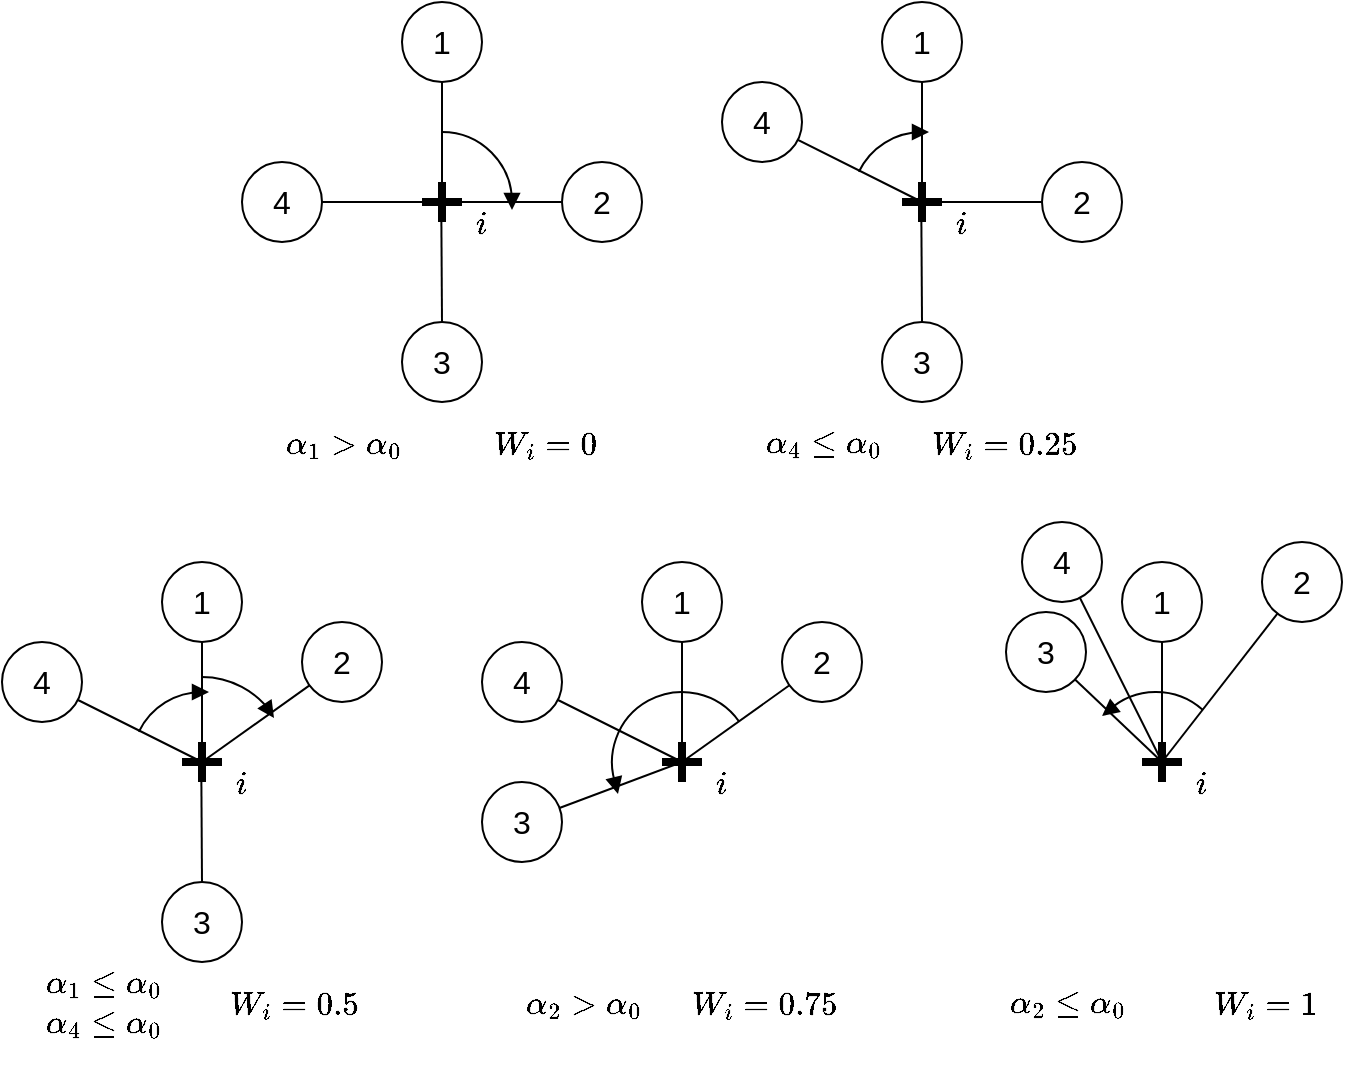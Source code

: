<mxfile version="13.7.9" type="device"><diagram id="-yv44PXL5Nks-hXIt3JO" name="Page-1"><mxGraphModel dx="2488" dy="995" grid="1" gridSize="10" guides="1" tooltips="1" connect="1" arrows="1" fold="1" page="1" pageScale="1" pageWidth="827" pageHeight="1169" math="1" shadow="0"><root><mxCell id="0"/><mxCell id="1" parent="0"/><mxCell id="H0KDDr5hWQIliegJw56Q-86" value="" style="verticalLabelPosition=bottom;verticalAlign=top;html=1;shape=mxgraph.basic.arc;startAngle=0;endAngle=0.155;gradientColor=none;fontFamily=Lucida Console;fontSize=16;perimeterSpacing=0;shadow=0;sketch=0;metaEdit=0;snapToPoint=0;startArrow=block" vertex="1" parent="1"><mxGeometry x="37.5" y="757.5" width="85" height="85" as="geometry"/></mxCell><mxCell id="H0KDDr5hWQIliegJw56Q-29" value="" style="endArrow=none;html=1;strokeWidth=1;exitX=0.5;exitY=0.5;exitDx=0;exitDy=0;exitPerimeter=0;" edge="1" parent="1" source="H0KDDr5hWQIliegJw56Q-26"><mxGeometry width="50" height="50" relative="1" as="geometry"><mxPoint x="380.0" y="520" as="sourcePoint"/><mxPoint x="440.0" y="520" as="targetPoint"/></mxGeometry></mxCell><mxCell id="H0KDDr5hWQIliegJw56Q-3" value="" style="group;verticalAlign=top;spacingLeft=18;" vertex="1" connectable="0" parent="1"><mxGeometry x="190" y="510" width="20" height="20" as="geometry"/></mxCell><mxCell id="H0KDDr5hWQIliegJw56Q-1" value="" style="endArrow=none;html=1;strokeWidth=4;arcSize=20;rounded=0;" edge="1" parent="H0KDDr5hWQIliegJw56Q-3"><mxGeometry width="50" height="50" relative="1" as="geometry"><mxPoint x="10" y="20" as="sourcePoint"/><mxPoint x="10" as="targetPoint"/><Array as="points"/></mxGeometry></mxCell><mxCell id="H0KDDr5hWQIliegJw56Q-2" value="" style="endArrow=none;html=1;strokeWidth=4;arcSize=20;rounded=0;" edge="1" parent="H0KDDr5hWQIliegJw56Q-3"><mxGeometry width="50" height="50" relative="1" as="geometry"><mxPoint y="10" as="sourcePoint"/><mxPoint x="20" y="10" as="targetPoint"/><Array as="points"/></mxGeometry></mxCell><mxCell id="H0KDDr5hWQIliegJw56Q-4" value="1" style="ellipse;whiteSpace=wrap;html=1;aspect=fixed;fontSize=16;" vertex="1" parent="1"><mxGeometry x="180" y="420" width="40" height="40" as="geometry"/></mxCell><mxCell id="H0KDDr5hWQIliegJw56Q-5" value="2" style="ellipse;whiteSpace=wrap;html=1;aspect=fixed;fontSize=16;" vertex="1" parent="1"><mxGeometry x="260" y="500" width="40" height="40" as="geometry"/></mxCell><mxCell id="H0KDDr5hWQIliegJw56Q-7" value="4" style="ellipse;whiteSpace=wrap;html=1;aspect=fixed;fontSize=16;" vertex="1" parent="1"><mxGeometry x="100" y="500" width="40" height="40" as="geometry"/></mxCell><mxCell id="H0KDDr5hWQIliegJw56Q-8" value="" style="endArrow=none;html=1;strokeWidth=1;entryX=0.5;entryY=1;entryDx=0;entryDy=0;" edge="1" parent="1" target="H0KDDr5hWQIliegJw56Q-4"><mxGeometry width="50" height="50" relative="1" as="geometry"><mxPoint x="200" y="520" as="sourcePoint"/><mxPoint x="250" y="470" as="targetPoint"/></mxGeometry></mxCell><mxCell id="H0KDDr5hWQIliegJw56Q-9" value="" style="endArrow=none;html=1;strokeWidth=1;entryX=0;entryY=0.5;entryDx=0;entryDy=0;" edge="1" parent="1" target="H0KDDr5hWQIliegJw56Q-5"><mxGeometry width="50" height="50" relative="1" as="geometry"><mxPoint x="200" y="520" as="sourcePoint"/><mxPoint x="210" y="425" as="targetPoint"/></mxGeometry></mxCell><mxCell id="H0KDDr5hWQIliegJw56Q-10" value="" style="endArrow=none;html=1;strokeWidth=1;" edge="1" parent="1"><mxGeometry width="50" height="50" relative="1" as="geometry"><mxPoint x="140" y="520" as="sourcePoint"/><mxPoint x="200" y="520" as="targetPoint"/></mxGeometry></mxCell><mxCell id="H0KDDr5hWQIliegJw56Q-11" value="" style="endArrow=none;html=1;strokeWidth=1;entryX=0.5;entryY=1;entryDx=0;entryDy=0;" edge="1" parent="1" source="H0KDDr5hWQIliegJw56Q-6"><mxGeometry width="50" height="50" relative="1" as="geometry"><mxPoint x="199.66" y="630" as="sourcePoint"/><mxPoint x="199.66" y="525" as="targetPoint"/></mxGeometry></mxCell><mxCell id="H0KDDr5hWQIliegJw56Q-18" value="`i`" style="text;html=1;strokeColor=none;fillColor=none;align=center;verticalAlign=middle;whiteSpace=wrap;rounded=0;fontFamily=Lucida Console;fontSize=16;" vertex="1" parent="1"><mxGeometry x="200" y="520" width="40" height="20" as="geometry"/></mxCell><mxCell id="H0KDDr5hWQIliegJw56Q-6" value="3" style="ellipse;whiteSpace=wrap;html=1;aspect=fixed;fontSize=16;" vertex="1" parent="1"><mxGeometry x="180" y="580" width="40" height="40" as="geometry"/></mxCell><mxCell id="H0KDDr5hWQIliegJw56Q-20" value="\(\alpha_{1} \gt \alpha_{0}\)" style="text;html=1;strokeColor=none;fillColor=none;align=left;verticalAlign=middle;whiteSpace=wrap;rounded=0;fontFamily=Lucida Console;fontSize=16;" vertex="1" parent="1"><mxGeometry x="120" y="630" width="40" height="20" as="geometry"/></mxCell><mxCell id="H0KDDr5hWQIliegJw56Q-21" value="" style="group;verticalAlign=top;spacingLeft=18;" vertex="1" connectable="0" parent="1"><mxGeometry x="430" y="510" width="20" height="20" as="geometry"/></mxCell><mxCell id="H0KDDr5hWQIliegJw56Q-22" value="" style="endArrow=none;html=1;strokeWidth=4;arcSize=20;rounded=0;" edge="1" parent="H0KDDr5hWQIliegJw56Q-21"><mxGeometry width="50" height="50" relative="1" as="geometry"><mxPoint x="10" y="20" as="sourcePoint"/><mxPoint x="10" as="targetPoint"/><Array as="points"/></mxGeometry></mxCell><mxCell id="H0KDDr5hWQIliegJw56Q-23" value="" style="endArrow=none;html=1;strokeWidth=4;arcSize=20;rounded=0;" edge="1" parent="H0KDDr5hWQIliegJw56Q-21"><mxGeometry width="50" height="50" relative="1" as="geometry"><mxPoint y="10" as="sourcePoint"/><mxPoint x="20" y="10" as="targetPoint"/><Array as="points"/></mxGeometry></mxCell><mxCell id="H0KDDr5hWQIliegJw56Q-24" value="1" style="ellipse;whiteSpace=wrap;html=1;aspect=fixed;fontSize=16;" vertex="1" parent="1"><mxGeometry x="420" y="420" width="40" height="40" as="geometry"/></mxCell><mxCell id="H0KDDr5hWQIliegJw56Q-25" value="2" style="ellipse;whiteSpace=wrap;html=1;aspect=fixed;fontSize=16;" vertex="1" parent="1"><mxGeometry x="500" y="500" width="40" height="40" as="geometry"/></mxCell><mxCell id="H0KDDr5hWQIliegJw56Q-26" value="4" style="ellipse;whiteSpace=wrap;html=1;aspect=fixed;fontSize=16;" vertex="1" parent="1"><mxGeometry x="340" y="460" width="40" height="40" as="geometry"/></mxCell><mxCell id="H0KDDr5hWQIliegJw56Q-27" value="" style="endArrow=none;html=1;strokeWidth=1;entryX=0.5;entryY=1;entryDx=0;entryDy=0;" edge="1" parent="1" target="H0KDDr5hWQIliegJw56Q-24"><mxGeometry width="50" height="50" relative="1" as="geometry"><mxPoint x="440.0" y="520" as="sourcePoint"/><mxPoint x="490" y="470" as="targetPoint"/></mxGeometry></mxCell><mxCell id="H0KDDr5hWQIliegJw56Q-28" value="" style="endArrow=none;html=1;strokeWidth=1;entryX=0;entryY=0.5;entryDx=0;entryDy=0;" edge="1" parent="1" target="H0KDDr5hWQIliegJw56Q-25"><mxGeometry width="50" height="50" relative="1" as="geometry"><mxPoint x="440.0" y="520" as="sourcePoint"/><mxPoint x="450" y="425" as="targetPoint"/></mxGeometry></mxCell><mxCell id="H0KDDr5hWQIliegJw56Q-30" value="" style="endArrow=none;html=1;strokeWidth=1;entryX=0.5;entryY=1;entryDx=0;entryDy=0;" edge="1" parent="1" source="H0KDDr5hWQIliegJw56Q-33"><mxGeometry width="50" height="50" relative="1" as="geometry"><mxPoint x="439.66" y="630" as="sourcePoint"/><mxPoint x="439.66" y="525" as="targetPoint"/></mxGeometry></mxCell><mxCell id="H0KDDr5hWQIliegJw56Q-32" value="`i`" style="text;html=1;strokeColor=none;fillColor=none;align=center;verticalAlign=middle;whiteSpace=wrap;rounded=0;fontFamily=Lucida Console;fontSize=16;" vertex="1" parent="1"><mxGeometry x="440" y="520" width="40" height="20" as="geometry"/></mxCell><mxCell id="H0KDDr5hWQIliegJw56Q-33" value="3" style="ellipse;whiteSpace=wrap;html=1;aspect=fixed;fontSize=16;" vertex="1" parent="1"><mxGeometry x="420" y="580" width="40" height="40" as="geometry"/></mxCell><mxCell id="H0KDDr5hWQIliegJw56Q-34" value="\(\alpha_{4} \le \alpha_{0}\)" style="text;html=1;strokeColor=none;fillColor=none;align=left;verticalAlign=middle;whiteSpace=wrap;rounded=0;fontFamily=Lucida Console;fontSize=16;" vertex="1" parent="1"><mxGeometry x="360" y="630" width="40" height="20" as="geometry"/></mxCell><mxCell id="H0KDDr5hWQIliegJw56Q-49" value="" style="endArrow=none;html=1;strokeWidth=1;exitX=0.5;exitY=0.5;exitDx=0;exitDy=0;exitPerimeter=0;" edge="1" parent="1" source="H0KDDr5hWQIliegJw56Q-55"><mxGeometry width="50" height="50" relative="1" as="geometry"><mxPoint x="20.0" y="800" as="sourcePoint"/><mxPoint x="80.0" y="800" as="targetPoint"/></mxGeometry></mxCell><mxCell id="H0KDDr5hWQIliegJw56Q-50" value="" style="group;verticalAlign=top;spacingLeft=18;" vertex="1" connectable="0" parent="1"><mxGeometry x="70" y="790" width="20" height="20" as="geometry"/></mxCell><mxCell id="H0KDDr5hWQIliegJw56Q-51" value="" style="endArrow=none;html=1;strokeWidth=4;arcSize=20;rounded=0;" edge="1" parent="H0KDDr5hWQIliegJw56Q-50"><mxGeometry width="50" height="50" relative="1" as="geometry"><mxPoint x="10" y="20" as="sourcePoint"/><mxPoint x="10" as="targetPoint"/><Array as="points"/></mxGeometry></mxCell><mxCell id="H0KDDr5hWQIliegJw56Q-52" value="" style="endArrow=none;html=1;strokeWidth=4;arcSize=20;rounded=0;" edge="1" parent="H0KDDr5hWQIliegJw56Q-50"><mxGeometry width="50" height="50" relative="1" as="geometry"><mxPoint y="10" as="sourcePoint"/><mxPoint x="20" y="10" as="targetPoint"/><Array as="points"/></mxGeometry></mxCell><mxCell id="H0KDDr5hWQIliegJw56Q-53" value="1" style="ellipse;whiteSpace=wrap;html=1;aspect=fixed;fontSize=16;" vertex="1" parent="1"><mxGeometry x="60" y="700" width="40" height="40" as="geometry"/></mxCell><mxCell id="H0KDDr5hWQIliegJw56Q-54" value="2" style="ellipse;whiteSpace=wrap;html=1;aspect=fixed;fontSize=16;" vertex="1" parent="1"><mxGeometry x="130" y="730" width="40" height="40" as="geometry"/></mxCell><mxCell id="H0KDDr5hWQIliegJw56Q-55" value="4" style="ellipse;whiteSpace=wrap;html=1;aspect=fixed;fontSize=16;" vertex="1" parent="1"><mxGeometry x="-20" y="740" width="40" height="40" as="geometry"/></mxCell><mxCell id="H0KDDr5hWQIliegJw56Q-56" value="" style="endArrow=none;html=1;strokeWidth=1;entryX=0.5;entryY=1;entryDx=0;entryDy=0;" edge="1" parent="1" target="H0KDDr5hWQIliegJw56Q-53"><mxGeometry width="50" height="50" relative="1" as="geometry"><mxPoint x="80.0" y="800" as="sourcePoint"/><mxPoint x="130" y="750" as="targetPoint"/></mxGeometry></mxCell><mxCell id="H0KDDr5hWQIliegJw56Q-57" value="" style="endArrow=none;html=1;strokeWidth=1;exitX=0;exitY=0;exitDx=0;exitDy=0;" edge="1" parent="1" target="H0KDDr5hWQIliegJw56Q-54" source="H0KDDr5hWQIliegJw56Q-60"><mxGeometry width="50" height="50" relative="1" as="geometry"><mxPoint x="80.0" y="800" as="sourcePoint"/><mxPoint x="90" y="705" as="targetPoint"/></mxGeometry></mxCell><mxCell id="H0KDDr5hWQIliegJw56Q-58" value="" style="endArrow=none;html=1;strokeWidth=1;entryX=0.5;entryY=1;entryDx=0;entryDy=0;" edge="1" parent="1" source="H0KDDr5hWQIliegJw56Q-61"><mxGeometry width="50" height="50" relative="1" as="geometry"><mxPoint x="79.66" y="910" as="sourcePoint"/><mxPoint x="79.66" y="805" as="targetPoint"/></mxGeometry></mxCell><mxCell id="H0KDDr5hWQIliegJw56Q-60" value="`i`" style="text;html=1;strokeColor=none;fillColor=none;align=center;verticalAlign=middle;whiteSpace=wrap;rounded=0;fontFamily=Lucida Console;fontSize=16;" vertex="1" parent="1"><mxGeometry x="80" y="800" width="40" height="20" as="geometry"/></mxCell><mxCell id="H0KDDr5hWQIliegJw56Q-61" value="3" style="ellipse;whiteSpace=wrap;html=1;aspect=fixed;fontSize=16;" vertex="1" parent="1"><mxGeometry x="60" y="860" width="40" height="40" as="geometry"/></mxCell><mxCell id="H0KDDr5hWQIliegJw56Q-62" value="\(\alpha_{4} \le \alpha_{0}\)" style="text;html=1;strokeColor=none;fillColor=none;align=left;verticalAlign=middle;whiteSpace=wrap;rounded=0;fontFamily=Lucida Console;fontSize=16;" vertex="1" parent="1"><mxGeometry y="920" width="40" height="20" as="geometry"/></mxCell><mxCell id="H0KDDr5hWQIliegJw56Q-65" value="\(\alpha_{1} \le \alpha_{0}\)" style="text;html=1;strokeColor=none;fillColor=none;align=left;verticalAlign=middle;whiteSpace=wrap;rounded=0;fontFamily=Lucida Console;fontSize=16;" vertex="1" parent="1"><mxGeometry y="900" width="40" height="20" as="geometry"/></mxCell><mxCell id="H0KDDr5hWQIliegJw56Q-66" value="" style="endArrow=none;html=1;strokeWidth=1;exitX=0.5;exitY=0.5;exitDx=0;exitDy=0;exitPerimeter=0;" edge="1" parent="1" source="H0KDDr5hWQIliegJw56Q-72"><mxGeometry width="50" height="50" relative="1" as="geometry"><mxPoint x="260.0" y="800" as="sourcePoint"/><mxPoint x="320.0" y="800" as="targetPoint"/></mxGeometry></mxCell><mxCell id="H0KDDr5hWQIliegJw56Q-67" value="" style="group;verticalAlign=top;spacingLeft=18;" vertex="1" connectable="0" parent="1"><mxGeometry x="310" y="790" width="20" height="20" as="geometry"/></mxCell><mxCell id="H0KDDr5hWQIliegJw56Q-68" value="" style="endArrow=none;html=1;strokeWidth=4;arcSize=20;rounded=0;" edge="1" parent="H0KDDr5hWQIliegJw56Q-67"><mxGeometry width="50" height="50" relative="1" as="geometry"><mxPoint x="10" y="20" as="sourcePoint"/><mxPoint x="10" as="targetPoint"/><Array as="points"/></mxGeometry></mxCell><mxCell id="H0KDDr5hWQIliegJw56Q-69" value="" style="endArrow=none;html=1;strokeWidth=4;arcSize=20;rounded=0;" edge="1" parent="H0KDDr5hWQIliegJw56Q-67"><mxGeometry width="50" height="50" relative="1" as="geometry"><mxPoint y="10" as="sourcePoint"/><mxPoint x="20" y="10" as="targetPoint"/><Array as="points"/></mxGeometry></mxCell><mxCell id="H0KDDr5hWQIliegJw56Q-70" value="1" style="ellipse;whiteSpace=wrap;html=1;aspect=fixed;fontSize=16;" vertex="1" parent="1"><mxGeometry x="300" y="700" width="40" height="40" as="geometry"/></mxCell><mxCell id="H0KDDr5hWQIliegJw56Q-71" value="2" style="ellipse;whiteSpace=wrap;html=1;aspect=fixed;fontSize=16;" vertex="1" parent="1"><mxGeometry x="370" y="730" width="40" height="40" as="geometry"/></mxCell><mxCell id="H0KDDr5hWQIliegJw56Q-72" value="4" style="ellipse;whiteSpace=wrap;html=1;aspect=fixed;fontSize=16;" vertex="1" parent="1"><mxGeometry x="220" y="740" width="40" height="40" as="geometry"/></mxCell><mxCell id="H0KDDr5hWQIliegJw56Q-73" value="" style="endArrow=none;html=1;strokeWidth=1;entryX=0.5;entryY=1;entryDx=0;entryDy=0;" edge="1" parent="1" target="H0KDDr5hWQIliegJw56Q-70"><mxGeometry width="50" height="50" relative="1" as="geometry"><mxPoint x="320.0" y="800" as="sourcePoint"/><mxPoint x="370" y="750" as="targetPoint"/></mxGeometry></mxCell><mxCell id="H0KDDr5hWQIliegJw56Q-74" value="" style="endArrow=none;html=1;strokeWidth=1;" edge="1" parent="1" target="H0KDDr5hWQIliegJw56Q-71"><mxGeometry width="50" height="50" relative="1" as="geometry"><mxPoint x="320.0" y="800" as="sourcePoint"/><mxPoint x="330" y="705" as="targetPoint"/></mxGeometry></mxCell><mxCell id="H0KDDr5hWQIliegJw56Q-75" value="" style="endArrow=none;html=1;strokeWidth=1;entryX=0;entryY=0;entryDx=0;entryDy=0;" edge="1" parent="1" source="H0KDDr5hWQIliegJw56Q-78" target="H0KDDr5hWQIliegJw56Q-77"><mxGeometry width="50" height="50" relative="1" as="geometry"><mxPoint x="319.66" y="910" as="sourcePoint"/><mxPoint x="319.66" y="805" as="targetPoint"/></mxGeometry></mxCell><mxCell id="H0KDDr5hWQIliegJw56Q-77" value="`i`" style="text;html=1;strokeColor=none;fillColor=none;align=center;verticalAlign=middle;whiteSpace=wrap;rounded=0;fontFamily=Lucida Console;fontSize=16;" vertex="1" parent="1"><mxGeometry x="320" y="800" width="40" height="20" as="geometry"/></mxCell><mxCell id="H0KDDr5hWQIliegJw56Q-78" value="3" style="ellipse;whiteSpace=wrap;html=1;aspect=fixed;fontSize=16;" vertex="1" parent="1"><mxGeometry x="220" y="810" width="40" height="40" as="geometry"/></mxCell><mxCell id="H0KDDr5hWQIliegJw56Q-81" value="\(\alpha_{2} \gt \alpha_{0}\)" style="text;html=1;strokeColor=none;fillColor=none;align=left;verticalAlign=middle;whiteSpace=wrap;rounded=0;fontFamily=Lucida Console;fontSize=16;" vertex="1" parent="1"><mxGeometry x="240" y="910" width="40" height="20" as="geometry"/></mxCell><mxCell id="H0KDDr5hWQIliegJw56Q-83" value="" style="verticalLabelPosition=bottom;verticalAlign=top;html=1;shape=mxgraph.basic.arc;startAngle=0;endAngle=0.25;gradientColor=none;fontFamily=Lucida Console;fontSize=16;perimeterSpacing=0;shadow=0;sketch=0;metaEdit=0;snapToPoint=0;startArrow=block" vertex="1" parent="1"><mxGeometry x="165" y="485" width="70" height="70" as="geometry"/></mxCell><mxCell id="H0KDDr5hWQIliegJw56Q-85" value="" style="verticalLabelPosition=bottom;verticalAlign=top;html=1;shape=mxgraph.basic.arc;startAngle=0.821;endAngle=0;gradientColor=none;fontFamily=Lucida Console;fontSize=16;perimeterSpacing=0;shadow=0;sketch=0;metaEdit=0;snapToPoint=0;startArrow=block" vertex="1" parent="1"><mxGeometry x="405" y="485" width="70" height="70" as="geometry"/></mxCell><mxCell id="H0KDDr5hWQIliegJw56Q-88" value="" style="verticalLabelPosition=bottom;verticalAlign=top;html=1;shape=mxgraph.basic.arc;startAngle=0.821;endAngle=0.003;gradientColor=none;fontFamily=Lucida Console;fontSize=16;perimeterSpacing=0;shadow=0;sketch=0;metaEdit=0;snapToPoint=0;startArrow=block" vertex="1" parent="1"><mxGeometry x="45" y="765" width="70" height="70" as="geometry"/></mxCell><mxCell id="H0KDDr5hWQIliegJw56Q-89" value="" style="verticalLabelPosition=bottom;verticalAlign=top;html=1;shape=mxgraph.basic.arc;startAngle=0.689;endAngle=0.151;gradientColor=none;fontFamily=Lucida Console;fontSize=16;perimeterSpacing=0;shadow=0;sketch=0;metaEdit=0;snapToPoint=0;startArrow=block" vertex="1" parent="1"><mxGeometry x="285" y="765" width="70" height="70" as="geometry"/></mxCell><mxCell id="H0KDDr5hWQIliegJw56Q-90" value="" style="endArrow=none;html=1;strokeWidth=1;exitX=0.5;exitY=0.5;exitDx=0;exitDy=0;exitPerimeter=0;" edge="1" parent="1" source="H0KDDr5hWQIliegJw56Q-96"><mxGeometry width="50" height="50" relative="1" as="geometry"><mxPoint x="500.0" y="800" as="sourcePoint"/><mxPoint x="560.0" y="800" as="targetPoint"/></mxGeometry></mxCell><mxCell id="H0KDDr5hWQIliegJw56Q-91" value="" style="group;verticalAlign=top;spacingLeft=18;" vertex="1" connectable="0" parent="1"><mxGeometry x="550" y="790" width="20" height="20" as="geometry"/></mxCell><mxCell id="H0KDDr5hWQIliegJw56Q-92" value="" style="endArrow=none;html=1;strokeWidth=4;arcSize=20;rounded=0;" edge="1" parent="H0KDDr5hWQIliegJw56Q-91"><mxGeometry width="50" height="50" relative="1" as="geometry"><mxPoint x="10" y="20" as="sourcePoint"/><mxPoint x="10" as="targetPoint"/><Array as="points"/></mxGeometry></mxCell><mxCell id="H0KDDr5hWQIliegJw56Q-93" value="" style="endArrow=none;html=1;strokeWidth=4;arcSize=20;rounded=0;" edge="1" parent="H0KDDr5hWQIliegJw56Q-91"><mxGeometry width="50" height="50" relative="1" as="geometry"><mxPoint y="10" as="sourcePoint"/><mxPoint x="20" y="10" as="targetPoint"/><Array as="points"/></mxGeometry></mxCell><mxCell id="H0KDDr5hWQIliegJw56Q-94" value="1" style="ellipse;whiteSpace=wrap;html=1;aspect=fixed;fontSize=16;" vertex="1" parent="1"><mxGeometry x="540" y="700" width="40" height="40" as="geometry"/></mxCell><mxCell id="H0KDDr5hWQIliegJw56Q-95" value="2" style="ellipse;whiteSpace=wrap;html=1;aspect=fixed;fontSize=16;" vertex="1" parent="1"><mxGeometry x="610" y="690" width="40" height="40" as="geometry"/></mxCell><mxCell id="H0KDDr5hWQIliegJw56Q-96" value="4" style="ellipse;whiteSpace=wrap;html=1;aspect=fixed;fontSize=16;" vertex="1" parent="1"><mxGeometry x="490" y="680" width="40" height="40" as="geometry"/></mxCell><mxCell id="H0KDDr5hWQIliegJw56Q-97" value="" style="endArrow=none;html=1;strokeWidth=1;entryX=0.5;entryY=1;entryDx=0;entryDy=0;" edge="1" parent="1" target="H0KDDr5hWQIliegJw56Q-94"><mxGeometry width="50" height="50" relative="1" as="geometry"><mxPoint x="560.0" y="800" as="sourcePoint"/><mxPoint x="610" y="750" as="targetPoint"/></mxGeometry></mxCell><mxCell id="H0KDDr5hWQIliegJw56Q-98" value="" style="endArrow=none;html=1;strokeWidth=1;" edge="1" parent="1" target="H0KDDr5hWQIliegJw56Q-95"><mxGeometry width="50" height="50" relative="1" as="geometry"><mxPoint x="560.0" y="800" as="sourcePoint"/><mxPoint x="570" y="705" as="targetPoint"/></mxGeometry></mxCell><mxCell id="H0KDDr5hWQIliegJw56Q-99" value="" style="endArrow=none;html=1;strokeWidth=1;entryX=0;entryY=0;entryDx=0;entryDy=0;" edge="1" parent="1" source="H0KDDr5hWQIliegJw56Q-101" target="H0KDDr5hWQIliegJw56Q-100"><mxGeometry width="50" height="50" relative="1" as="geometry"><mxPoint x="559.66" y="910" as="sourcePoint"/><mxPoint x="559.66" y="805" as="targetPoint"/></mxGeometry></mxCell><mxCell id="H0KDDr5hWQIliegJw56Q-100" value="`i`" style="text;html=1;strokeColor=none;fillColor=none;align=center;verticalAlign=middle;whiteSpace=wrap;rounded=0;fontFamily=Lucida Console;fontSize=16;" vertex="1" parent="1"><mxGeometry x="560" y="800" width="40" height="20" as="geometry"/></mxCell><mxCell id="H0KDDr5hWQIliegJw56Q-101" value="3" style="ellipse;whiteSpace=wrap;html=1;aspect=fixed;fontSize=16;" vertex="1" parent="1"><mxGeometry x="482" y="725" width="40" height="40" as="geometry"/></mxCell><mxCell id="H0KDDr5hWQIliegJw56Q-102" value="\(\alpha_{2} \le \alpha_{0}\)" style="text;html=1;strokeColor=none;fillColor=none;align=left;verticalAlign=middle;whiteSpace=wrap;rounded=0;fontFamily=Lucida Console;fontSize=16;" vertex="1" parent="1"><mxGeometry x="482" y="910" width="40" height="20" as="geometry"/></mxCell><mxCell id="H0KDDr5hWQIliegJw56Q-103" value="" style="verticalLabelPosition=bottom;verticalAlign=top;html=1;shape=mxgraph.basic.arc;startAngle=0.881;endAngle=0.116;gradientColor=none;fontFamily=Lucida Console;fontSize=16;perimeterSpacing=0;shadow=0;sketch=0;metaEdit=0;snapToPoint=0;startArrow=block" vertex="1" parent="1"><mxGeometry x="522" y="765" width="70" height="70" as="geometry"/></mxCell><mxCell id="H0KDDr5hWQIliegJw56Q-104" value="\(W_{i} = 0\)" style="text;html=1;strokeColor=none;fillColor=none;align=right;verticalAlign=middle;whiteSpace=wrap;rounded=0;shadow=0;sketch=0;fontFamily=Lucida Console;fontSize=16;" vertex="1" parent="1"><mxGeometry x="240" y="630" width="40" height="20" as="geometry"/></mxCell><mxCell id="H0KDDr5hWQIliegJw56Q-105" value="\(W_{i} = 0.25\)" style="text;html=1;strokeColor=none;fillColor=none;align=right;verticalAlign=middle;whiteSpace=wrap;rounded=0;shadow=0;sketch=0;fontFamily=Lucida Console;fontSize=16;" vertex="1" parent="1"><mxGeometry x="480" y="630" width="40" height="20" as="geometry"/></mxCell><mxCell id="H0KDDr5hWQIliegJw56Q-106" value="\(W_{i} = 0.5\)" style="text;html=1;strokeColor=none;fillColor=none;align=right;verticalAlign=middle;whiteSpace=wrap;rounded=0;shadow=0;sketch=0;fontFamily=Lucida Console;fontSize=16;" vertex="1" parent="1"><mxGeometry x="120" y="910" width="40" height="20" as="geometry"/></mxCell><mxCell id="H0KDDr5hWQIliegJw56Q-107" value="\(W_{i} = 0.75\)" style="text;html=1;strokeColor=none;fillColor=none;align=right;verticalAlign=middle;whiteSpace=wrap;rounded=0;shadow=0;sketch=0;fontFamily=Lucida Console;fontSize=16;" vertex="1" parent="1"><mxGeometry x="360" y="910" width="40" height="20" as="geometry"/></mxCell><mxCell id="H0KDDr5hWQIliegJw56Q-108" value="\(W_{i} = 1\)" style="text;html=1;strokeColor=none;fillColor=none;align=right;verticalAlign=middle;whiteSpace=wrap;rounded=0;shadow=0;sketch=0;fontFamily=Lucida Console;fontSize=16;" vertex="1" parent="1"><mxGeometry x="600" y="910" width="40" height="20" as="geometry"/></mxCell><mxCell id="H0KDDr5hWQIliegJw56Q-109" value="" style="endArrow=none;html=1;strokeWidth=1;fontFamily=Lucida Console;fontSize=16;endFill=0;startArrow=block;startFill=1;" edge="1" parent="1"><mxGeometry width="50" height="50" relative="1" as="geometry"><mxPoint x="235" y="524" as="sourcePoint"/><mxPoint x="235" y="516" as="targetPoint"/></mxGeometry></mxCell><mxCell id="H0KDDr5hWQIliegJw56Q-112" value="" style="endArrow=none;html=1;strokeWidth=1;fontFamily=Lucida Console;fontSize=16;endFill=0;startArrow=block;startFill=1;" edge="1" parent="1"><mxGeometry width="50" height="50" relative="1" as="geometry"><mxPoint x="443.5" y="485" as="sourcePoint"/><mxPoint x="436.5" y="485" as="targetPoint"/><Array as="points"><mxPoint x="436.5" y="485"/></Array></mxGeometry></mxCell><mxCell id="H0KDDr5hWQIliegJw56Q-113" value="" style="endArrow=none;html=1;strokeWidth=1;fontFamily=Lucida Console;fontSize=16;endFill=0;startArrow=block;startFill=1;" edge="1" parent="1"><mxGeometry width="50" height="50" relative="1" as="geometry"><mxPoint x="530" y="777" as="sourcePoint"/><mxPoint x="535" y="773" as="targetPoint"/></mxGeometry></mxCell><mxCell id="H0KDDr5hWQIliegJw56Q-114" value="" style="endArrow=none;html=1;strokeWidth=1;fontFamily=Lucida Console;fontSize=16;endFill=0;startArrow=block;startFill=1;" edge="1" parent="1"><mxGeometry width="50" height="50" relative="1" as="geometry"><mxPoint x="288" y="816" as="sourcePoint"/><mxPoint x="286" y="808" as="targetPoint"/></mxGeometry></mxCell><mxCell id="H0KDDr5hWQIliegJw56Q-115" value="" style="endArrow=none;html=1;strokeWidth=1;fontFamily=Lucida Console;fontSize=16;endFill=0;startArrow=block;startFill=1;" edge="1" parent="1"><mxGeometry width="50" height="50" relative="1" as="geometry"><mxPoint x="83.5" y="765" as="sourcePoint"/><mxPoint x="76.5" y="765" as="targetPoint"/><Array as="points"><mxPoint x="76.5" y="765"/></Array></mxGeometry></mxCell><mxCell id="H0KDDr5hWQIliegJw56Q-116" value="" style="endArrow=none;html=1;strokeWidth=1;fontFamily=Lucida Console;fontSize=16;endFill=0;startArrow=block;startFill=1;" edge="1" parent="1"><mxGeometry width="50" height="50" relative="1" as="geometry"><mxPoint x="116" y="778" as="sourcePoint"/><mxPoint x="112" y="772" as="targetPoint"/><Array as="points"><mxPoint x="112" y="772"/></Array></mxGeometry></mxCell></root></mxGraphModel></diagram></mxfile>